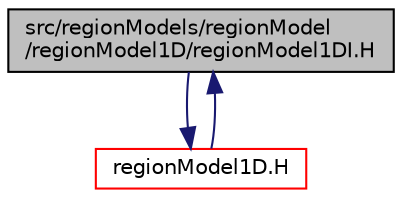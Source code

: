 digraph "src/regionModels/regionModel/regionModel1D/regionModel1DI.H"
{
  bgcolor="transparent";
  edge [fontname="Helvetica",fontsize="10",labelfontname="Helvetica",labelfontsize="10"];
  node [fontname="Helvetica",fontsize="10",shape=record];
  Node1 [label="src/regionModels/regionModel\l/regionModel1D/regionModel1DI.H",height=0.2,width=0.4,color="black", fillcolor="grey75", style="filled", fontcolor="black"];
  Node1 -> Node2 [color="midnightblue",fontsize="10",style="solid",fontname="Helvetica"];
  Node2 [label="regionModel1D.H",height=0.2,width=0.4,color="red",URL="$a09494.html"];
  Node2 -> Node1 [color="midnightblue",fontsize="10",style="solid",fontname="Helvetica"];
}
